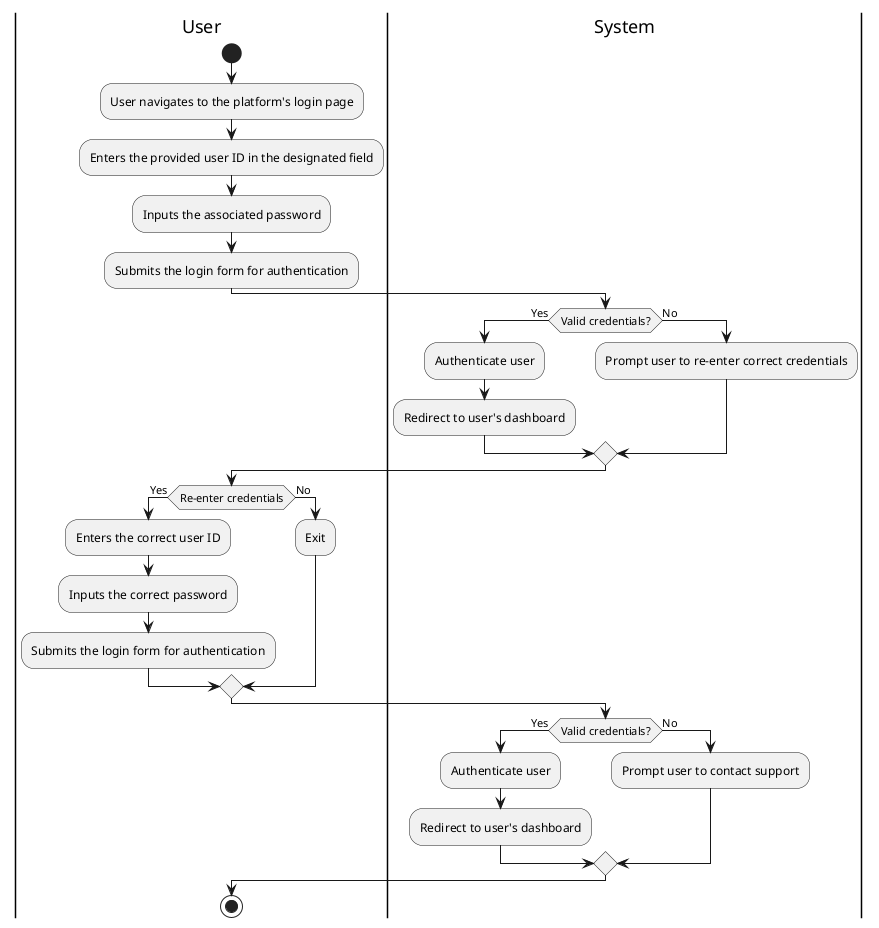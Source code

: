 @startuml

|User|
start
:User navigates to the platform's login page;
:Enters the provided user ID in the designated field;
:Inputs the associated password;
:Submits the login form for authentication;

|System|
if (Valid credentials?) then (Yes)
  :Authenticate user;
  :Redirect to user's dashboard;
else (No)
  :Prompt user to re-enter correct credentials;
endif

|User|
if (Re-enter credentials) then (Yes)
  :Enters the correct user ID;
  :Inputs the correct password;
  :Submits the login form for authentication;
else (No)
  :Exit;
endif

|System|
if (Valid credentials?) then (Yes)
  :Authenticate user;
  :Redirect to user's dashboard;
else (No)
  :Prompt user to contact support;
endif

|User|
stop

@enduml
